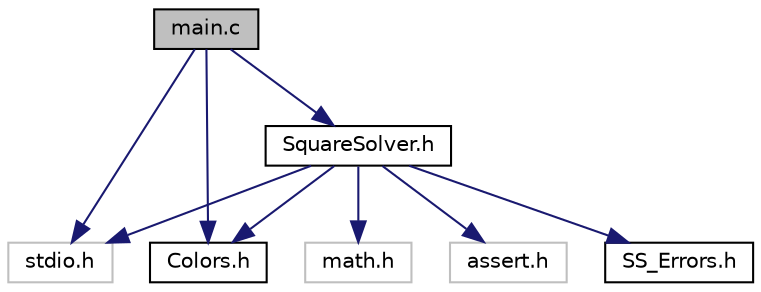 digraph "main.c"
{
 // LATEX_PDF_SIZE
  edge [fontname="Helvetica",fontsize="10",labelfontname="Helvetica",labelfontsize="10"];
  node [fontname="Helvetica",fontsize="10",shape=record];
  Node1 [label="main.c",height=0.2,width=0.4,color="black", fillcolor="grey75", style="filled", fontcolor="black",tooltip="Source file containing main function."];
  Node1 -> Node2 [color="midnightblue",fontsize="10",style="solid",fontname="Helvetica"];
  Node2 [label="stdio.h",height=0.2,width=0.4,color="grey75", fillcolor="white", style="filled",tooltip=" "];
  Node1 -> Node3 [color="midnightblue",fontsize="10",style="solid",fontname="Helvetica"];
  Node3 [label="Colors.h",height=0.2,width=0.4,color="black", fillcolor="white", style="filled",URL="$Colors_8h.html",tooltip="Header file containing string constants for console."];
  Node1 -> Node4 [color="midnightblue",fontsize="10",style="solid",fontname="Helvetica"];
  Node4 [label="SquareSolver.h",height=0.2,width=0.4,color="black", fillcolor="white", style="filled",URL="$SquareSolver_8h.html",tooltip="Header file with structs and functions for solving square equations."];
  Node4 -> Node2 [color="midnightblue",fontsize="10",style="solid",fontname="Helvetica"];
  Node4 -> Node5 [color="midnightblue",fontsize="10",style="solid",fontname="Helvetica"];
  Node5 [label="math.h",height=0.2,width=0.4,color="grey75", fillcolor="white", style="filled",tooltip=" "];
  Node4 -> Node6 [color="midnightblue",fontsize="10",style="solid",fontname="Helvetica"];
  Node6 [label="assert.h",height=0.2,width=0.4,color="grey75", fillcolor="white", style="filled",tooltip=" "];
  Node4 -> Node7 [color="midnightblue",fontsize="10",style="solid",fontname="Helvetica"];
  Node7 [label="SS_Errors.h",height=0.2,width=0.4,color="black", fillcolor="white", style="filled",URL="$SS__Errors_8h.html",tooltip="Header file containing errors enumeration."];
  Node4 -> Node3 [color="midnightblue",fontsize="10",style="solid",fontname="Helvetica"];
}
